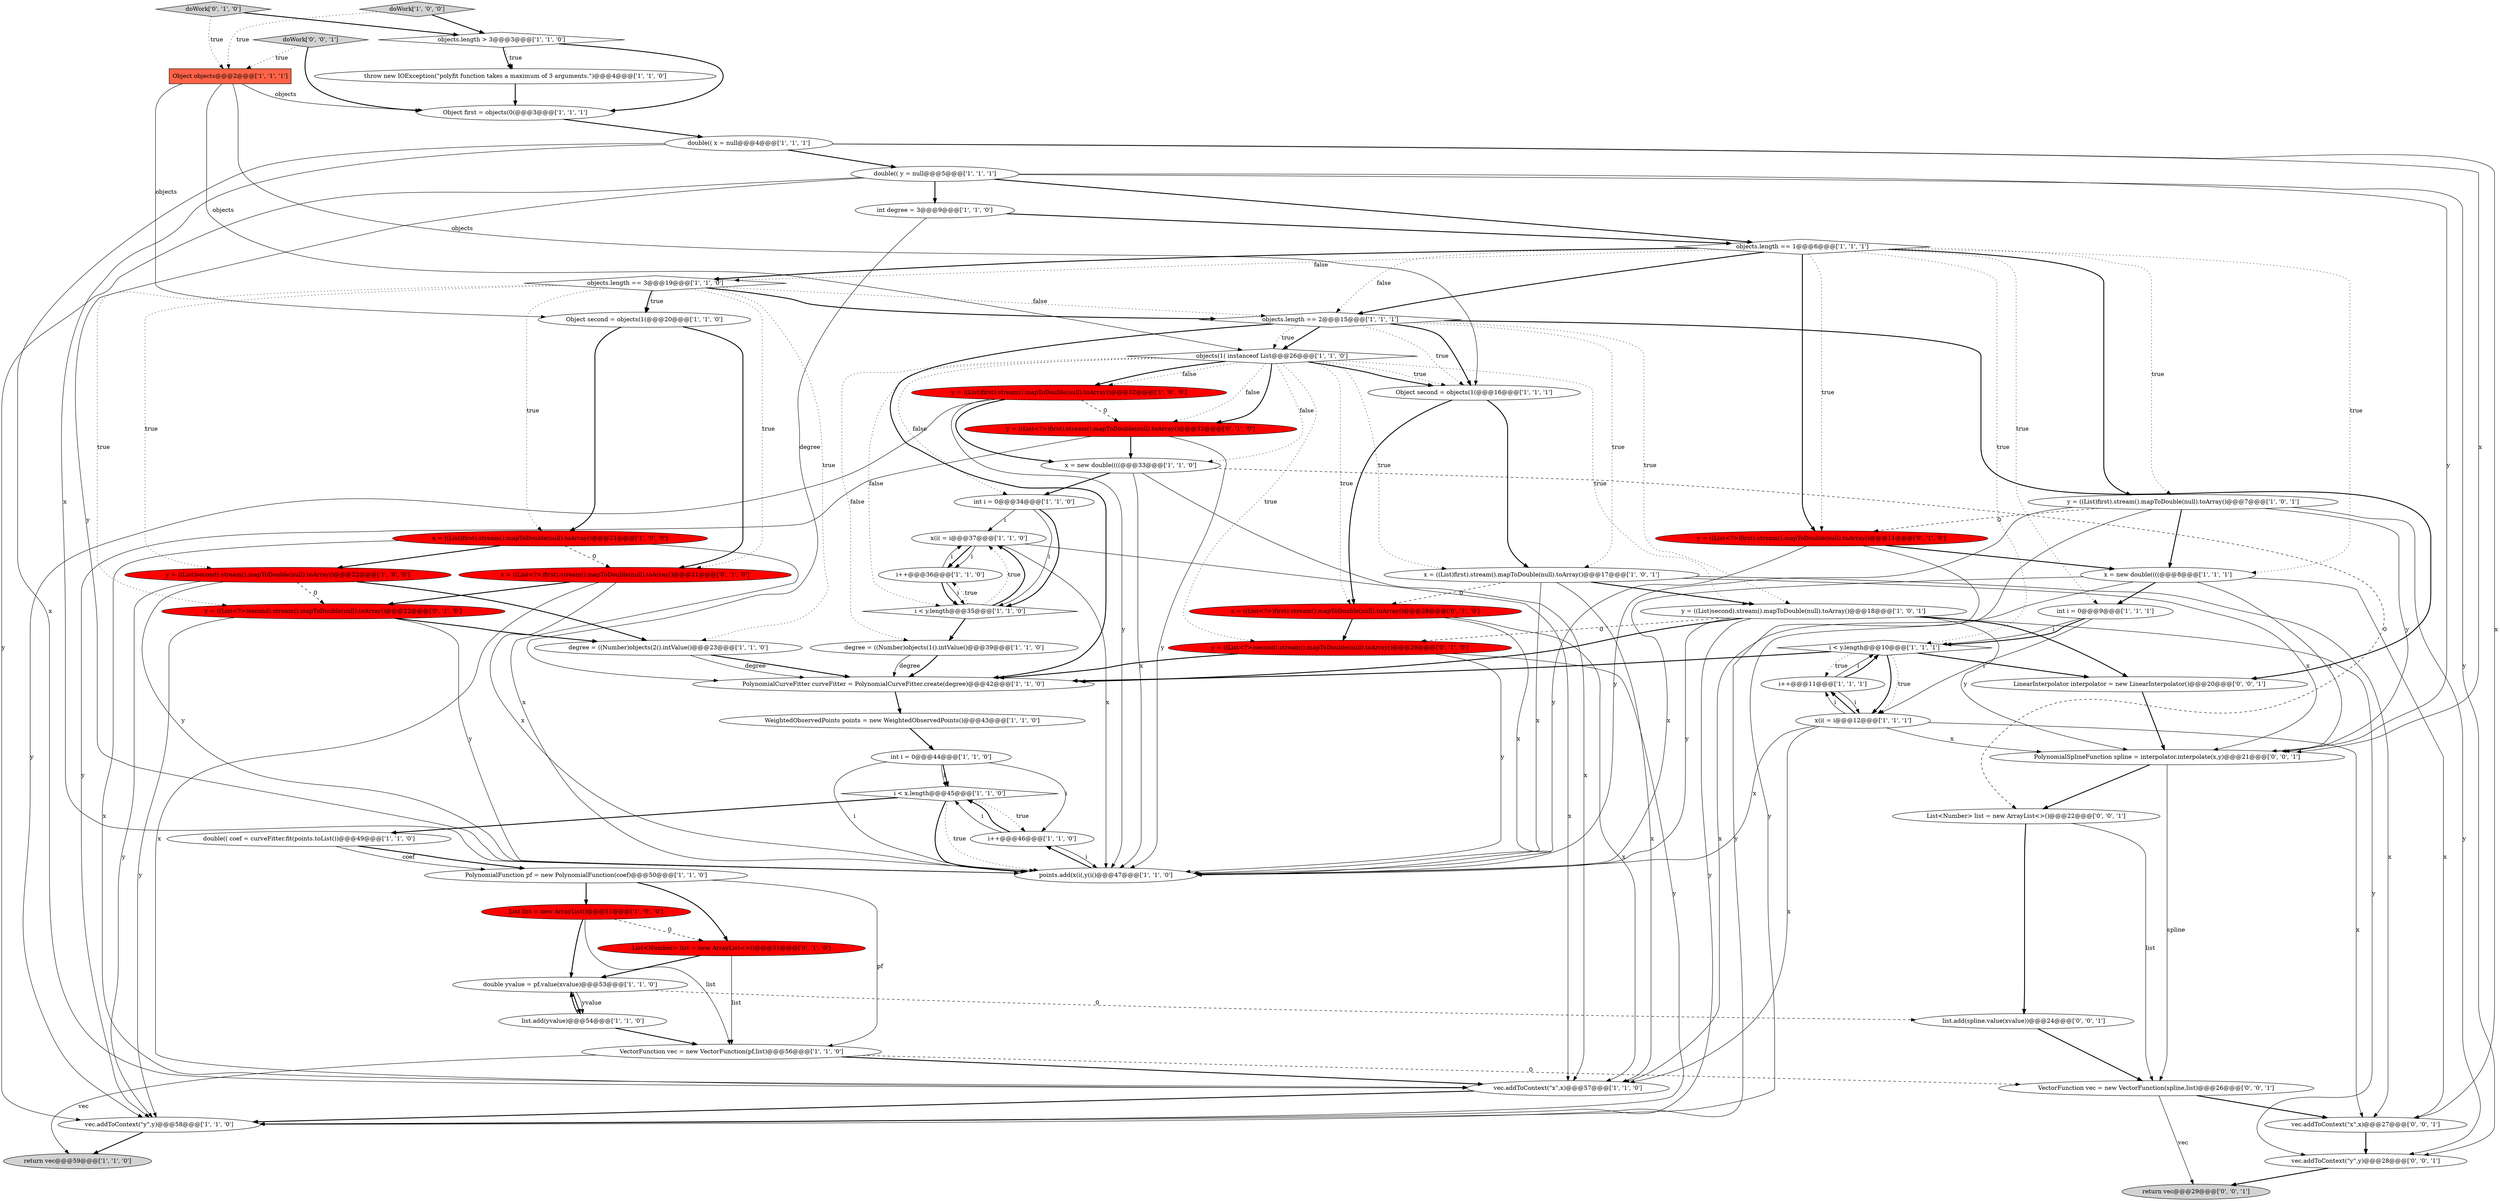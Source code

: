 digraph {
34 [style = filled, label = "i < x.length@@@45@@@['1', '1', '0']", fillcolor = white, shape = diamond image = "AAA0AAABBB1BBB"];
61 [style = filled, label = "List<Number> list = new ArrayList<>()@@@22@@@['0', '0', '1']", fillcolor = white, shape = ellipse image = "AAA0AAABBB3BBB"];
16 [style = filled, label = "Object second = objects(1(@@@20@@@['1', '1', '0']", fillcolor = white, shape = ellipse image = "AAA0AAABBB1BBB"];
47 [style = filled, label = "x = ((List<?>)first).stream().mapToDouble(null).toArray()@@@21@@@['0', '1', '0']", fillcolor = red, shape = ellipse image = "AAA1AAABBB2BBB"];
29 [style = filled, label = "return vec@@@59@@@['1', '1', '0']", fillcolor = lightgray, shape = ellipse image = "AAA0AAABBB1BBB"];
15 [style = filled, label = "doWork['1', '0', '0']", fillcolor = lightgray, shape = diamond image = "AAA0AAABBB1BBB"];
11 [style = filled, label = "Object objects@@@2@@@['1', '1', '1']", fillcolor = tomato, shape = box image = "AAA0AAABBB1BBB"];
53 [style = filled, label = "y = ((List<?>)first).stream().mapToDouble(null).toArray()@@@32@@@['0', '1', '0']", fillcolor = red, shape = ellipse image = "AAA1AAABBB2BBB"];
43 [style = filled, label = "x(i( = i@@@37@@@['1', '1', '0']", fillcolor = white, shape = ellipse image = "AAA0AAABBB1BBB"];
44 [style = filled, label = "list.add(yvalue)@@@54@@@['1', '1', '0']", fillcolor = white, shape = ellipse image = "AAA0AAABBB1BBB"];
6 [style = filled, label = "int i = 0@@@34@@@['1', '1', '0']", fillcolor = white, shape = ellipse image = "AAA0AAABBB1BBB"];
26 [style = filled, label = "y = ((List)second).stream().mapToDouble(null).toArray()@@@18@@@['1', '0', '1']", fillcolor = white, shape = ellipse image = "AAA0AAABBB1BBB"];
37 [style = filled, label = "i++@@@46@@@['1', '1', '0']", fillcolor = white, shape = ellipse image = "AAA0AAABBB1BBB"];
19 [style = filled, label = "double(( y = null@@@5@@@['1', '1', '1']", fillcolor = white, shape = ellipse image = "AAA0AAABBB1BBB"];
1 [style = filled, label = "x = new double((((@@@8@@@['1', '1', '1']", fillcolor = white, shape = ellipse image = "AAA0AAABBB1BBB"];
20 [style = filled, label = "int i = 0@@@44@@@['1', '1', '0']", fillcolor = white, shape = ellipse image = "AAA0AAABBB1BBB"];
28 [style = filled, label = "x = ((List)first).stream().mapToDouble(null).toArray()@@@17@@@['1', '0', '1']", fillcolor = white, shape = ellipse image = "AAA0AAABBB1BBB"];
59 [style = filled, label = "doWork['0', '0', '1']", fillcolor = lightgray, shape = diamond image = "AAA0AAABBB3BBB"];
45 [style = filled, label = "i++@@@36@@@['1', '1', '0']", fillcolor = white, shape = ellipse image = "AAA0AAABBB1BBB"];
56 [style = filled, label = "LinearInterpolator interpolator = new LinearInterpolator()@@@20@@@['0', '0', '1']", fillcolor = white, shape = ellipse image = "AAA0AAABBB3BBB"];
39 [style = filled, label = "i < y.length@@@35@@@['1', '1', '0']", fillcolor = white, shape = diamond image = "AAA0AAABBB1BBB"];
33 [style = filled, label = "degree = ((Number)objects(2().intValue()@@@23@@@['1', '1', '0']", fillcolor = white, shape = ellipse image = "AAA0AAABBB1BBB"];
51 [style = filled, label = "doWork['0', '1', '0']", fillcolor = lightgray, shape = diamond image = "AAA0AAABBB2BBB"];
24 [style = filled, label = "throw new IOException(\"polyfit function takes a maximum of 3 arguments.\")@@@4@@@['1', '1', '0']", fillcolor = white, shape = ellipse image = "AAA0AAABBB1BBB"];
4 [style = filled, label = "y = ((List)first).stream().mapToDouble(null).toArray()@@@32@@@['1', '0', '0']", fillcolor = red, shape = ellipse image = "AAA1AAABBB1BBB"];
63 [style = filled, label = "list.add(spline.value(xvalue))@@@24@@@['0', '0', '1']", fillcolor = white, shape = ellipse image = "AAA0AAABBB3BBB"];
40 [style = filled, label = "WeightedObservedPoints points = new WeightedObservedPoints()@@@43@@@['1', '1', '0']", fillcolor = white, shape = ellipse image = "AAA0AAABBB1BBB"];
48 [style = filled, label = "y = ((List<?>)first).stream().mapToDouble(null).toArray()@@@11@@@['0', '1', '0']", fillcolor = red, shape = ellipse image = "AAA1AAABBB2BBB"];
57 [style = filled, label = "vec.addToContext(\"x\",x)@@@27@@@['0', '0', '1']", fillcolor = white, shape = ellipse image = "AAA0AAABBB3BBB"];
62 [style = filled, label = "PolynomialSplineFunction spline = interpolator.interpolate(x,y)@@@21@@@['0', '0', '1']", fillcolor = white, shape = ellipse image = "AAA0AAABBB3BBB"];
2 [style = filled, label = "i++@@@11@@@['1', '1', '1']", fillcolor = white, shape = ellipse image = "AAA0AAABBB1BBB"];
38 [style = filled, label = "y = ((List)first).stream().mapToDouble(null).toArray()@@@7@@@['1', '0', '1']", fillcolor = white, shape = ellipse image = "AAA0AAABBB1BBB"];
12 [style = filled, label = "double yvalue = pf.value(xvalue)@@@53@@@['1', '1', '0']", fillcolor = white, shape = ellipse image = "AAA0AAABBB1BBB"];
5 [style = filled, label = "x = new double((((@@@33@@@['1', '1', '0']", fillcolor = white, shape = ellipse image = "AAA0AAABBB1BBB"];
30 [style = filled, label = "objects.length == 2@@@15@@@['1', '1', '1']", fillcolor = white, shape = diamond image = "AAA0AAABBB1BBB"];
13 [style = filled, label = "objects.length == 1@@@6@@@['1', '1', '1']", fillcolor = white, shape = diamond image = "AAA0AAABBB1BBB"];
9 [style = filled, label = "objects.length > 3@@@3@@@['1', '1', '0']", fillcolor = white, shape = diamond image = "AAA0AAABBB1BBB"];
14 [style = filled, label = "int i = 0@@@9@@@['1', '1', '1']", fillcolor = white, shape = ellipse image = "AAA0AAABBB1BBB"];
41 [style = filled, label = "points.add(x(i(,y(i()@@@47@@@['1', '1', '0']", fillcolor = white, shape = ellipse image = "AAA0AAABBB1BBB"];
46 [style = filled, label = "objects.length == 3@@@19@@@['1', '1', '0']", fillcolor = white, shape = diamond image = "AAA0AAABBB1BBB"];
49 [style = filled, label = "y = ((List<?>)second).stream().mapToDouble(null).toArray()@@@22@@@['0', '1', '0']", fillcolor = red, shape = ellipse image = "AAA1AAABBB2BBB"];
0 [style = filled, label = "PolynomialCurveFitter curveFitter = PolynomialCurveFitter.create(degree)@@@42@@@['1', '1', '0']", fillcolor = white, shape = ellipse image = "AAA0AAABBB1BBB"];
7 [style = filled, label = "vec.addToContext(\"x\",x)@@@57@@@['1', '1', '0']", fillcolor = white, shape = ellipse image = "AAA0AAABBB1BBB"];
3 [style = filled, label = "y = ((List)second).stream().mapToDouble(null).toArray()@@@22@@@['1', '0', '0']", fillcolor = red, shape = ellipse image = "AAA1AAABBB1BBB"];
27 [style = filled, label = "objects(1( instanceof List@@@26@@@['1', '1', '0']", fillcolor = white, shape = diamond image = "AAA0AAABBB1BBB"];
60 [style = filled, label = "vec.addToContext(\"y\",y)@@@28@@@['0', '0', '1']", fillcolor = white, shape = ellipse image = "AAA0AAABBB3BBB"];
52 [style = filled, label = "List<Number> list = new ArrayList<>()@@@51@@@['0', '1', '0']", fillcolor = red, shape = ellipse image = "AAA1AAABBB2BBB"];
10 [style = filled, label = "i < y.length@@@10@@@['1', '1', '1']", fillcolor = white, shape = diamond image = "AAA0AAABBB1BBB"];
35 [style = filled, label = "double(( x = null@@@4@@@['1', '1', '1']", fillcolor = white, shape = ellipse image = "AAA0AAABBB1BBB"];
32 [style = filled, label = "x = ((List)first).stream().mapToDouble(null).toArray()@@@21@@@['1', '0', '0']", fillcolor = red, shape = ellipse image = "AAA1AAABBB1BBB"];
50 [style = filled, label = "y = ((List<?>)second).stream().mapToDouble(null).toArray()@@@29@@@['0', '1', '0']", fillcolor = red, shape = ellipse image = "AAA1AAABBB2BBB"];
55 [style = filled, label = "VectorFunction vec = new VectorFunction(spline,list)@@@26@@@['0', '0', '1']", fillcolor = white, shape = ellipse image = "AAA0AAABBB3BBB"];
8 [style = filled, label = "int degree = 3@@@9@@@['1', '1', '0']", fillcolor = white, shape = ellipse image = "AAA0AAABBB1BBB"];
17 [style = filled, label = "PolynomialFunction pf = new PolynomialFunction(coef)@@@50@@@['1', '1', '0']", fillcolor = white, shape = ellipse image = "AAA0AAABBB1BBB"];
21 [style = filled, label = "x(i( = i@@@12@@@['1', '1', '1']", fillcolor = white, shape = ellipse image = "AAA0AAABBB1BBB"];
54 [style = filled, label = "x = ((List<?>)first).stream().mapToDouble(null).toArray()@@@28@@@['0', '1', '0']", fillcolor = red, shape = ellipse image = "AAA1AAABBB2BBB"];
22 [style = filled, label = "List list = new ArrayList()@@@51@@@['1', '0', '0']", fillcolor = red, shape = ellipse image = "AAA1AAABBB1BBB"];
23 [style = filled, label = "vec.addToContext(\"y\",y)@@@58@@@['1', '1', '0']", fillcolor = white, shape = ellipse image = "AAA0AAABBB1BBB"];
42 [style = filled, label = "VectorFunction vec = new VectorFunction(pf,list)@@@56@@@['1', '1', '0']", fillcolor = white, shape = ellipse image = "AAA0AAABBB1BBB"];
31 [style = filled, label = "double(( coef = curveFitter.fit(points.toList())@@@49@@@['1', '1', '0']", fillcolor = white, shape = ellipse image = "AAA0AAABBB1BBB"];
25 [style = filled, label = "degree = ((Number)objects(1().intValue()@@@39@@@['1', '1', '0']", fillcolor = white, shape = ellipse image = "AAA0AAABBB1BBB"];
36 [style = filled, label = "Object first = objects(0(@@@3@@@['1', '1', '1']", fillcolor = white, shape = ellipse image = "AAA0AAABBB1BBB"];
18 [style = filled, label = "Object second = objects(1(@@@16@@@['1', '1', '1']", fillcolor = white, shape = ellipse image = "AAA0AAABBB1BBB"];
58 [style = filled, label = "return vec@@@29@@@['0', '0', '1']", fillcolor = lightgray, shape = ellipse image = "AAA0AAABBB3BBB"];
32->47 [style = dashed, label="0"];
19->60 [style = solid, label="y"];
1->57 [style = solid, label="x"];
53->23 [style = solid, label="y"];
12->44 [style = bold, label=""];
28->62 [style = solid, label="x"];
8->0 [style = solid, label="degree"];
62->61 [style = bold, label=""];
47->41 [style = solid, label="x"];
11->16 [style = solid, label="objects"];
43->7 [style = solid, label="x"];
45->43 [style = solid, label="i"];
38->41 [style = solid, label="y"];
40->20 [style = bold, label=""];
13->10 [style = dotted, label="true"];
22->52 [style = dashed, label="0"];
30->18 [style = bold, label=""];
26->56 [style = bold, label=""];
28->7 [style = solid, label="x"];
21->2 [style = solid, label="i"];
21->2 [style = bold, label=""];
26->50 [style = dashed, label="0"];
47->49 [style = bold, label=""];
33->0 [style = bold, label=""];
23->29 [style = bold, label=""];
21->7 [style = solid, label="x"];
63->55 [style = bold, label=""];
55->57 [style = bold, label=""];
20->37 [style = solid, label="i"];
46->49 [style = dotted, label="true"];
20->41 [style = solid, label="i"];
26->60 [style = solid, label="y"];
27->6 [style = dotted, label="false"];
19->23 [style = solid, label="y"];
13->46 [style = bold, label=""];
0->40 [style = bold, label=""];
59->11 [style = dotted, label="true"];
3->23 [style = solid, label="y"];
21->41 [style = solid, label="x"];
27->18 [style = dotted, label="true"];
34->37 [style = dotted, label="true"];
32->3 [style = bold, label=""];
48->1 [style = bold, label=""];
9->24 [style = bold, label=""];
4->53 [style = dashed, label="0"];
2->21 [style = solid, label="i"];
12->63 [style = dashed, label="0"];
13->30 [style = dotted, label="false"];
38->48 [style = dashed, label="0"];
12->44 [style = solid, label="yvalue"];
38->23 [style = solid, label="y"];
20->34 [style = bold, label=""];
27->53 [style = bold, label=""];
30->27 [style = bold, label=""];
55->58 [style = solid, label="vec"];
46->3 [style = dotted, label="true"];
48->41 [style = solid, label="y"];
41->37 [style = bold, label=""];
14->10 [style = bold, label=""];
56->62 [style = bold, label=""];
35->57 [style = solid, label="x"];
27->25 [style = dotted, label="false"];
34->31 [style = bold, label=""];
16->32 [style = bold, label=""];
57->60 [style = bold, label=""];
10->21 [style = bold, label=""];
3->33 [style = bold, label=""];
46->33 [style = dotted, label="true"];
2->10 [style = solid, label="i"];
39->43 [style = dotted, label="true"];
42->29 [style = solid, label="vec"];
33->0 [style = solid, label="degree"];
44->12 [style = bold, label=""];
54->7 [style = solid, label="x"];
18->28 [style = bold, label=""];
6->39 [style = solid, label="i"];
61->55 [style = solid, label="list"];
43->45 [style = bold, label=""];
42->55 [style = dashed, label="0"];
46->32 [style = dotted, label="true"];
26->0 [style = bold, label=""];
9->24 [style = dotted, label="true"];
27->5 [style = dotted, label="false"];
52->12 [style = bold, label=""];
46->16 [style = dotted, label="true"];
26->23 [style = solid, label="y"];
5->6 [style = bold, label=""];
19->13 [style = bold, label=""];
15->9 [style = bold, label=""];
11->36 [style = solid, label="objects"];
7->23 [style = bold, label=""];
10->0 [style = bold, label=""];
14->21 [style = solid, label="i"];
6->43 [style = solid, label="i"];
49->23 [style = solid, label="y"];
42->7 [style = bold, label=""];
39->25 [style = bold, label=""];
36->35 [style = bold, label=""];
30->28 [style = dotted, label="true"];
35->7 [style = solid, label="x"];
6->39 [style = bold, label=""];
52->42 [style = solid, label="list"];
61->63 [style = bold, label=""];
25->0 [style = bold, label=""];
27->18 [style = bold, label=""];
44->42 [style = bold, label=""];
17->52 [style = bold, label=""];
5->61 [style = dashed, label="0"];
28->54 [style = dashed, label="0"];
46->16 [style = bold, label=""];
51->9 [style = bold, label=""];
46->47 [style = dotted, label="true"];
62->55 [style = solid, label="spline"];
11->18 [style = solid, label="objects"];
21->57 [style = solid, label="x"];
31->17 [style = solid, label="coef"];
14->10 [style = solid, label="i"];
28->26 [style = bold, label=""];
5->7 [style = solid, label="x"];
13->48 [style = bold, label=""];
13->38 [style = dotted, label="true"];
27->39 [style = dotted, label="false"];
2->10 [style = bold, label=""];
11->27 [style = solid, label="objects"];
38->1 [style = bold, label=""];
38->60 [style = solid, label="y"];
27->4 [style = dotted, label="false"];
60->58 [style = bold, label=""];
43->45 [style = solid, label="i"];
46->30 [style = bold, label=""];
32->41 [style = solid, label="x"];
49->41 [style = solid, label="y"];
19->62 [style = solid, label="y"];
10->2 [style = dotted, label="true"];
32->7 [style = solid, label="x"];
30->18 [style = dotted, label="true"];
50->0 [style = bold, label=""];
50->41 [style = solid, label="y"];
15->11 [style = dotted, label="true"];
27->50 [style = dotted, label="true"];
53->41 [style = solid, label="y"];
19->41 [style = solid, label="y"];
30->0 [style = bold, label=""];
20->34 [style = solid, label="i"];
37->34 [style = solid, label="i"];
31->17 [style = bold, label=""];
13->14 [style = dotted, label="true"];
4->5 [style = bold, label=""];
39->45 [style = dotted, label="true"];
13->46 [style = dotted, label="false"];
8->13 [style = bold, label=""];
45->39 [style = bold, label=""];
17->42 [style = solid, label="pf"];
21->62 [style = solid, label="x"];
9->36 [style = bold, label=""];
27->54 [style = dotted, label="true"];
10->56 [style = bold, label=""];
5->41 [style = solid, label="x"];
37->41 [style = solid, label="i"];
53->5 [style = bold, label=""];
16->47 [style = bold, label=""];
30->27 [style = dotted, label="true"];
27->26 [style = dotted, label="true"];
35->19 [style = bold, label=""];
50->23 [style = solid, label="y"];
39->43 [style = bold, label=""];
28->41 [style = solid, label="x"];
30->26 [style = dotted, label="true"];
34->41 [style = bold, label=""];
13->30 [style = bold, label=""];
17->22 [style = bold, label=""];
22->42 [style = solid, label="list"];
26->62 [style = solid, label="y"];
19->8 [style = bold, label=""];
25->0 [style = solid, label="degree"];
47->7 [style = solid, label="x"];
1->62 [style = solid, label="x"];
46->30 [style = dotted, label="false"];
54->50 [style = bold, label=""];
45->39 [style = solid, label="i"];
27->28 [style = dotted, label="true"];
13->1 [style = dotted, label="true"];
27->53 [style = dotted, label="false"];
28->57 [style = solid, label="x"];
24->36 [style = bold, label=""];
27->4 [style = bold, label=""];
4->23 [style = solid, label="y"];
54->41 [style = solid, label="x"];
1->7 [style = solid, label="x"];
3->41 [style = solid, label="y"];
34->41 [style = dotted, label="true"];
37->34 [style = bold, label=""];
22->12 [style = bold, label=""];
43->41 [style = solid, label="x"];
3->49 [style = dashed, label="0"];
49->33 [style = bold, label=""];
30->56 [style = bold, label=""];
35->41 [style = solid, label="x"];
59->36 [style = bold, label=""];
35->62 [style = solid, label="x"];
13->38 [style = bold, label=""];
1->14 [style = bold, label=""];
1->41 [style = solid, label="x"];
48->23 [style = solid, label="y"];
13->48 [style = dotted, label="true"];
18->54 [style = bold, label=""];
26->41 [style = solid, label="y"];
10->21 [style = dotted, label="true"];
51->11 [style = dotted, label="true"];
4->41 [style = solid, label="y"];
38->62 [style = solid, label="y"];
}
